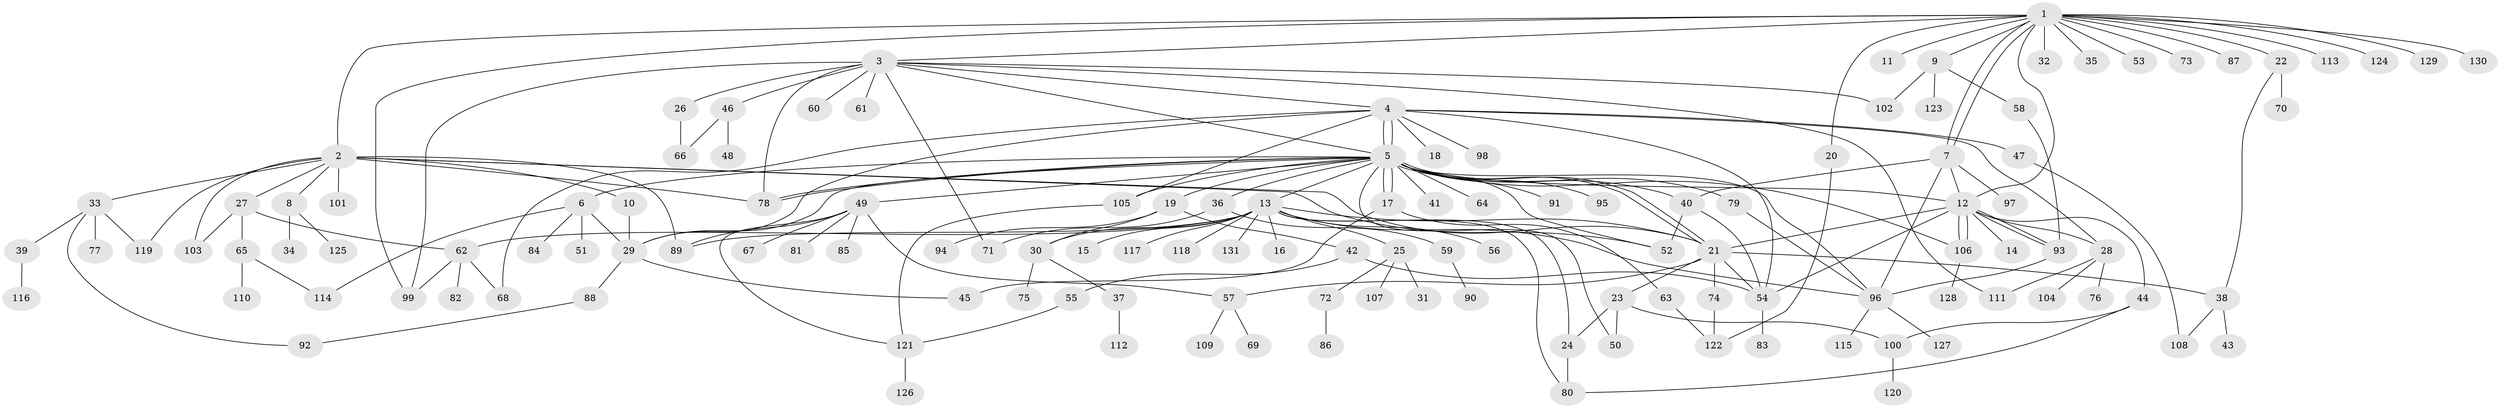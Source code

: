 // Generated by graph-tools (version 1.1) at 2025/11/02/27/25 16:11:13]
// undirected, 131 vertices, 191 edges
graph export_dot {
graph [start="1"]
  node [color=gray90,style=filled];
  1;
  2;
  3;
  4;
  5;
  6;
  7;
  8;
  9;
  10;
  11;
  12;
  13;
  14;
  15;
  16;
  17;
  18;
  19;
  20;
  21;
  22;
  23;
  24;
  25;
  26;
  27;
  28;
  29;
  30;
  31;
  32;
  33;
  34;
  35;
  36;
  37;
  38;
  39;
  40;
  41;
  42;
  43;
  44;
  45;
  46;
  47;
  48;
  49;
  50;
  51;
  52;
  53;
  54;
  55;
  56;
  57;
  58;
  59;
  60;
  61;
  62;
  63;
  64;
  65;
  66;
  67;
  68;
  69;
  70;
  71;
  72;
  73;
  74;
  75;
  76;
  77;
  78;
  79;
  80;
  81;
  82;
  83;
  84;
  85;
  86;
  87;
  88;
  89;
  90;
  91;
  92;
  93;
  94;
  95;
  96;
  97;
  98;
  99;
  100;
  101;
  102;
  103;
  104;
  105;
  106;
  107;
  108;
  109;
  110;
  111;
  112;
  113;
  114;
  115;
  116;
  117;
  118;
  119;
  120;
  121;
  122;
  123;
  124;
  125;
  126;
  127;
  128;
  129;
  130;
  131;
  1 -- 2;
  1 -- 3;
  1 -- 7;
  1 -- 7;
  1 -- 9;
  1 -- 11;
  1 -- 12;
  1 -- 20;
  1 -- 22;
  1 -- 32;
  1 -- 35;
  1 -- 53;
  1 -- 73;
  1 -- 87;
  1 -- 99;
  1 -- 113;
  1 -- 124;
  1 -- 129;
  1 -- 130;
  2 -- 8;
  2 -- 10;
  2 -- 21;
  2 -- 27;
  2 -- 33;
  2 -- 52;
  2 -- 78;
  2 -- 89;
  2 -- 101;
  2 -- 103;
  2 -- 119;
  3 -- 4;
  3 -- 5;
  3 -- 26;
  3 -- 46;
  3 -- 60;
  3 -- 61;
  3 -- 71;
  3 -- 78;
  3 -- 99;
  3 -- 102;
  3 -- 111;
  4 -- 5;
  4 -- 5;
  4 -- 18;
  4 -- 28;
  4 -- 29;
  4 -- 47;
  4 -- 54;
  4 -- 68;
  4 -- 98;
  4 -- 105;
  5 -- 6;
  5 -- 12;
  5 -- 13;
  5 -- 17;
  5 -- 17;
  5 -- 19;
  5 -- 21;
  5 -- 21;
  5 -- 29;
  5 -- 36;
  5 -- 40;
  5 -- 41;
  5 -- 49;
  5 -- 50;
  5 -- 52;
  5 -- 64;
  5 -- 78;
  5 -- 78;
  5 -- 79;
  5 -- 91;
  5 -- 95;
  5 -- 96;
  5 -- 105;
  5 -- 106;
  6 -- 29;
  6 -- 51;
  6 -- 84;
  6 -- 114;
  7 -- 12;
  7 -- 40;
  7 -- 96;
  7 -- 97;
  8 -- 34;
  8 -- 125;
  9 -- 58;
  9 -- 102;
  9 -- 123;
  10 -- 29;
  12 -- 14;
  12 -- 21;
  12 -- 28;
  12 -- 44;
  12 -- 54;
  12 -- 93;
  12 -- 93;
  12 -- 106;
  12 -- 106;
  13 -- 15;
  13 -- 16;
  13 -- 21;
  13 -- 24;
  13 -- 25;
  13 -- 30;
  13 -- 56;
  13 -- 62;
  13 -- 80;
  13 -- 89;
  13 -- 96;
  13 -- 117;
  13 -- 118;
  13 -- 131;
  17 -- 45;
  17 -- 63;
  19 -- 30;
  19 -- 42;
  19 -- 94;
  20 -- 122;
  21 -- 23;
  21 -- 38;
  21 -- 54;
  21 -- 57;
  21 -- 74;
  22 -- 38;
  22 -- 70;
  23 -- 24;
  23 -- 50;
  23 -- 100;
  24 -- 80;
  25 -- 31;
  25 -- 72;
  25 -- 107;
  26 -- 66;
  27 -- 62;
  27 -- 65;
  27 -- 103;
  28 -- 76;
  28 -- 104;
  28 -- 111;
  29 -- 45;
  29 -- 88;
  30 -- 37;
  30 -- 75;
  33 -- 39;
  33 -- 77;
  33 -- 92;
  33 -- 119;
  36 -- 59;
  36 -- 71;
  37 -- 112;
  38 -- 43;
  38 -- 108;
  39 -- 116;
  40 -- 52;
  40 -- 54;
  42 -- 54;
  42 -- 55;
  44 -- 80;
  44 -- 100;
  46 -- 48;
  46 -- 66;
  47 -- 108;
  49 -- 57;
  49 -- 67;
  49 -- 81;
  49 -- 85;
  49 -- 89;
  49 -- 121;
  54 -- 83;
  55 -- 121;
  57 -- 69;
  57 -- 109;
  58 -- 93;
  59 -- 90;
  62 -- 68;
  62 -- 82;
  62 -- 99;
  63 -- 122;
  65 -- 110;
  65 -- 114;
  72 -- 86;
  74 -- 122;
  79 -- 96;
  88 -- 92;
  93 -- 96;
  96 -- 115;
  96 -- 127;
  100 -- 120;
  105 -- 121;
  106 -- 128;
  121 -- 126;
}
